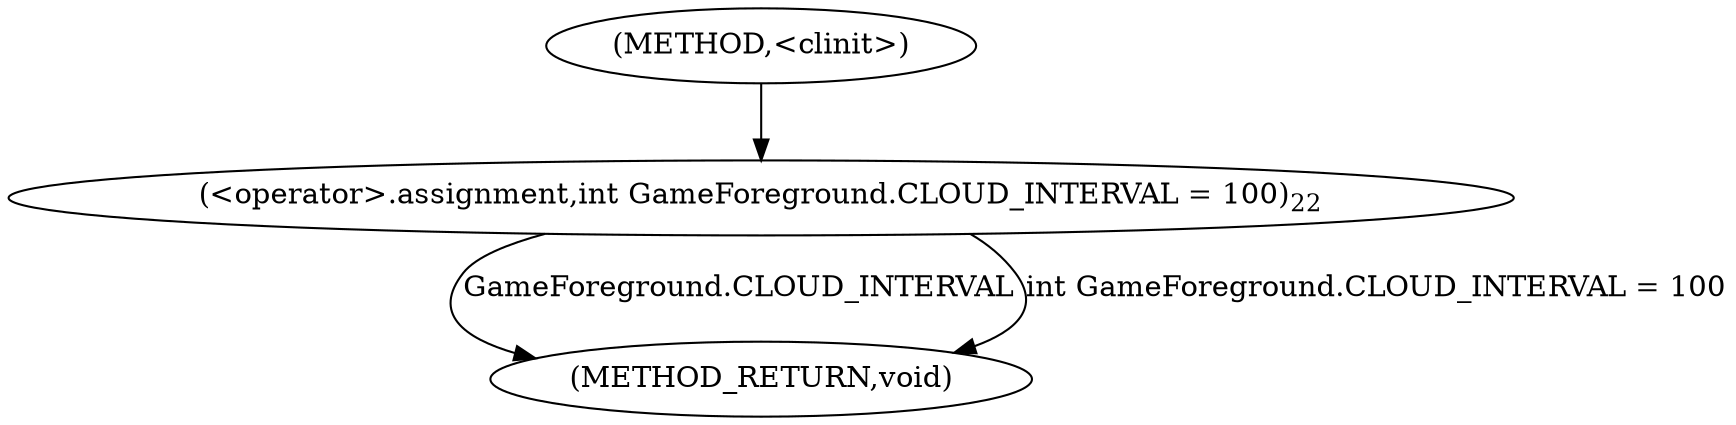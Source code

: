 digraph "&lt;clinit&gt;" {  
"240" [label = <(METHOD,&lt;clinit&gt;)> ]
"248" [label = <(METHOD_RETURN,void)> ]
"242" [label = <(&lt;operator&gt;.assignment,int GameForeground.CLOUD_INTERVAL = 100)<SUB>22</SUB>> ]
"242" [label = <(&lt;operator&gt;.assignment,int GameForeground.CLOUD_INTERVAL = 100)<SUB>22</SUB>> ]
"242" [label = <(&lt;operator&gt;.assignment,int GameForeground.CLOUD_INTERVAL = 100)<SUB>22</SUB>> ]
  "242" -> "248"  [ label = "GameForeground.CLOUD_INTERVAL"] 
  "242" -> "248"  [ label = "int GameForeground.CLOUD_INTERVAL = 100"] 
  "240" -> "242" 
}
